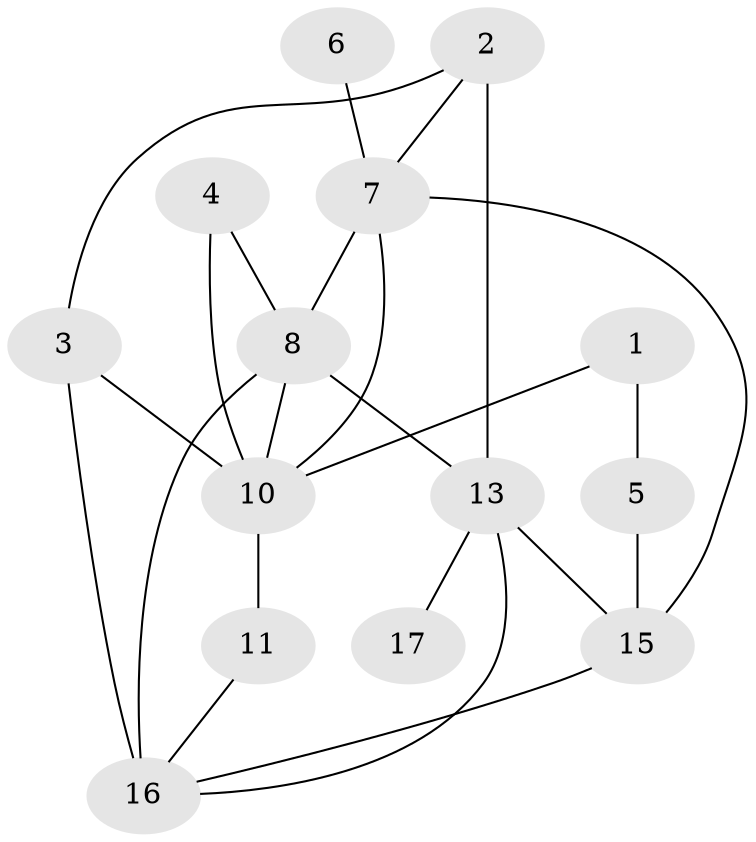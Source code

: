 // original degree distribution, {2: 0.2, 4: 0.10909090909090909, 3: 0.2727272727272727, 1: 0.2, 0: 0.12727272727272726, 5: 0.07272727272727272, 6: 0.01818181818181818}
// Generated by graph-tools (version 1.1) at 2025/48/03/04/25 22:48:23]
// undirected, 14 vertices, 23 edges
graph export_dot {
  node [color=gray90,style=filled];
  1;
  2;
  3;
  4;
  5;
  6;
  7;
  8;
  10;
  11;
  13;
  15;
  16;
  17;
  1 -- 5 [weight=2.0];
  1 -- 10 [weight=1.0];
  2 -- 3 [weight=1.0];
  2 -- 7 [weight=1.0];
  2 -- 13 [weight=4.0];
  3 -- 10 [weight=2.0];
  3 -- 16 [weight=3.0];
  4 -- 8 [weight=1.0];
  4 -- 10 [weight=1.0];
  5 -- 15 [weight=1.0];
  6 -- 7 [weight=1.0];
  7 -- 8 [weight=1.0];
  7 -- 10 [weight=1.0];
  7 -- 15 [weight=1.0];
  8 -- 10 [weight=1.0];
  8 -- 13 [weight=1.0];
  8 -- 16 [weight=1.0];
  10 -- 11 [weight=1.0];
  11 -- 16 [weight=1.0];
  13 -- 15 [weight=1.0];
  13 -- 16 [weight=1.0];
  13 -- 17 [weight=1.0];
  15 -- 16 [weight=1.0];
}
